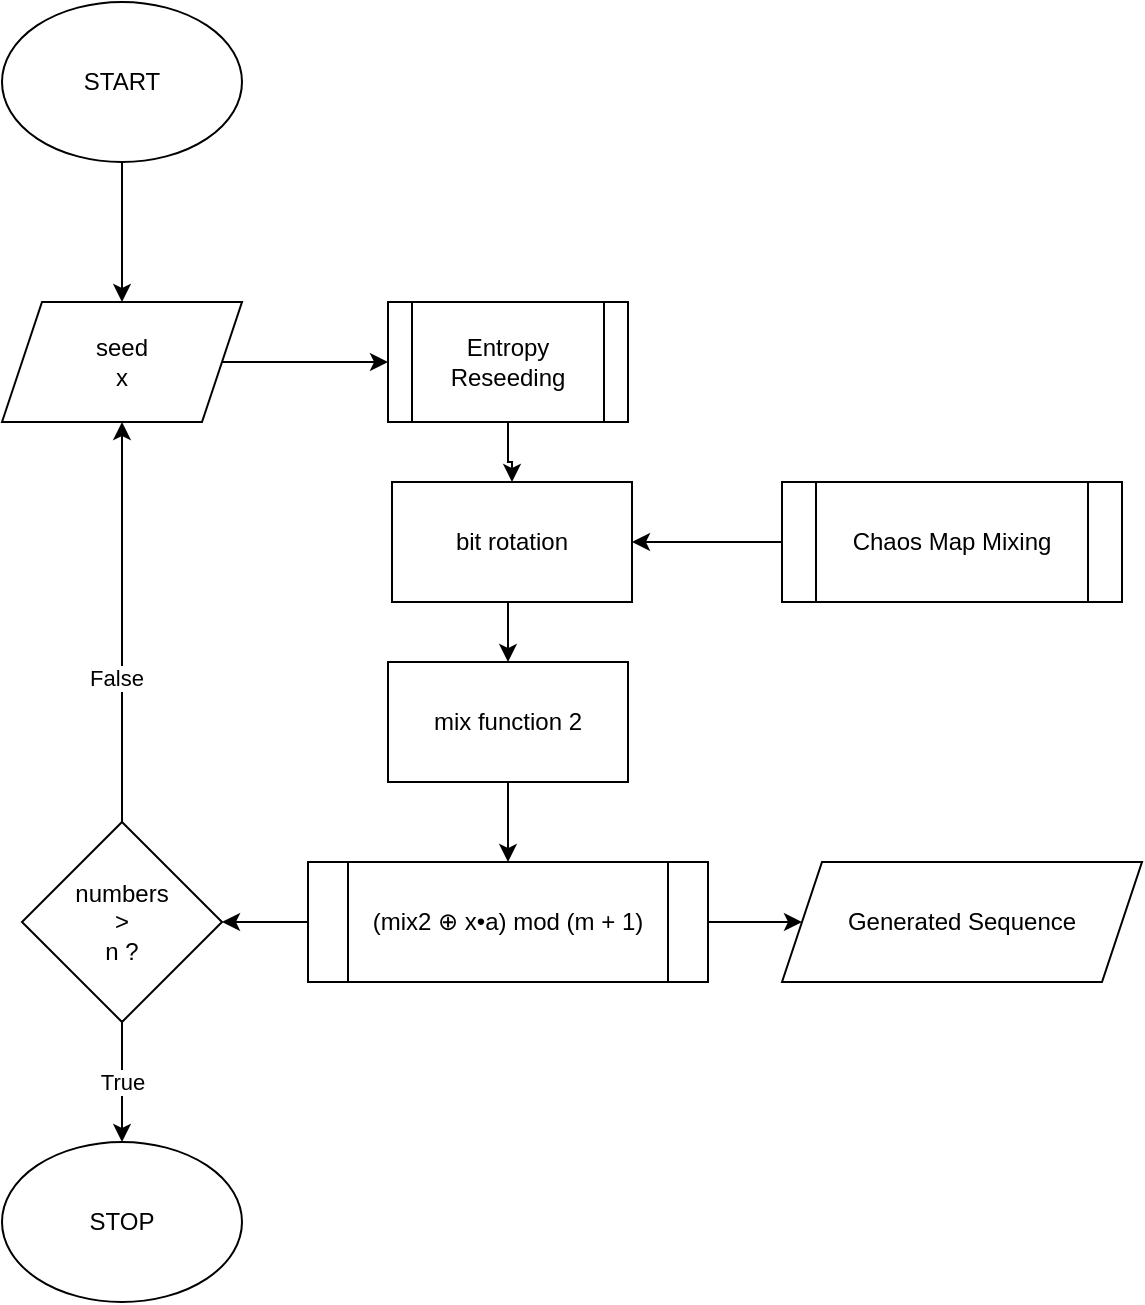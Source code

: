 <mxfile version="26.0.14">
  <diagram name="Page-1" id="PwKeCg2dg2BqS8mxweC-">
    <mxGraphModel dx="1500" dy="796" grid="1" gridSize="10" guides="1" tooltips="1" connect="1" arrows="1" fold="1" page="1" pageScale="1" pageWidth="850" pageHeight="1100" math="0" shadow="0">
      <root>
        <mxCell id="0" />
        <mxCell id="1" parent="0" />
        <mxCell id="2IIyxGK5jB-0DUj0H7Wt-23" style="edgeStyle=orthogonalEdgeStyle;rounded=0;orthogonalLoop=1;jettySize=auto;html=1;" edge="1" parent="1" source="2IIyxGK5jB-0DUj0H7Wt-12" target="2IIyxGK5jB-0DUj0H7Wt-20">
          <mxGeometry relative="1" as="geometry" />
        </mxCell>
        <mxCell id="2IIyxGK5jB-0DUj0H7Wt-12" value="mix function 2" style="rounded=0;whiteSpace=wrap;html=1;" vertex="1" parent="1">
          <mxGeometry x="363" y="470" width="120" height="60" as="geometry" />
        </mxCell>
        <mxCell id="2IIyxGK5jB-0DUj0H7Wt-68" value="" style="edgeStyle=orthogonalEdgeStyle;rounded=0;orthogonalLoop=1;jettySize=auto;html=1;" edge="1" parent="1" source="2IIyxGK5jB-0DUj0H7Wt-17" target="2IIyxGK5jB-0DUj0H7Wt-67">
          <mxGeometry relative="1" as="geometry" />
        </mxCell>
        <mxCell id="2IIyxGK5jB-0DUj0H7Wt-17" value="seed&lt;div&gt;x&lt;/div&gt;" style="shape=parallelogram;perimeter=parallelogramPerimeter;whiteSpace=wrap;html=1;fixedSize=1;" vertex="1" parent="1">
          <mxGeometry x="170" y="290" width="120" height="60" as="geometry" />
        </mxCell>
        <mxCell id="2IIyxGK5jB-0DUj0H7Wt-49" value="" style="edgeStyle=orthogonalEdgeStyle;rounded=0;orthogonalLoop=1;jettySize=auto;html=1;" edge="1" parent="1" source="2IIyxGK5jB-0DUj0H7Wt-20" target="2IIyxGK5jB-0DUj0H7Wt-48">
          <mxGeometry relative="1" as="geometry" />
        </mxCell>
        <mxCell id="2IIyxGK5jB-0DUj0H7Wt-71" value="" style="edgeStyle=orthogonalEdgeStyle;rounded=0;orthogonalLoop=1;jettySize=auto;html=1;" edge="1" parent="1" source="2IIyxGK5jB-0DUj0H7Wt-20" target="2IIyxGK5jB-0DUj0H7Wt-70">
          <mxGeometry relative="1" as="geometry" />
        </mxCell>
        <mxCell id="2IIyxGK5jB-0DUj0H7Wt-20" value="(mix2&amp;nbsp;⊕ x•a) mod (m + 1)" style="shape=process;whiteSpace=wrap;html=1;backgroundOutline=1;" vertex="1" parent="1">
          <mxGeometry x="323" y="570" width="200" height="60" as="geometry" />
        </mxCell>
        <mxCell id="2IIyxGK5jB-0DUj0H7Wt-22" value="" style="edgeStyle=orthogonalEdgeStyle;rounded=0;orthogonalLoop=1;jettySize=auto;html=1;" edge="1" parent="1" source="2IIyxGK5jB-0DUj0H7Wt-21" target="2IIyxGK5jB-0DUj0H7Wt-17">
          <mxGeometry relative="1" as="geometry" />
        </mxCell>
        <mxCell id="2IIyxGK5jB-0DUj0H7Wt-21" value="START" style="ellipse;whiteSpace=wrap;html=1;" vertex="1" parent="1">
          <mxGeometry x="170" y="140" width="120" height="80" as="geometry" />
        </mxCell>
        <mxCell id="2IIyxGK5jB-0DUj0H7Wt-48" value="Generated Sequence" style="shape=parallelogram;perimeter=parallelogramPerimeter;whiteSpace=wrap;html=1;fixedSize=1;" vertex="1" parent="1">
          <mxGeometry x="560" y="570" width="180" height="60" as="geometry" />
        </mxCell>
        <mxCell id="2IIyxGK5jB-0DUj0H7Wt-64" style="edgeStyle=orthogonalEdgeStyle;rounded=0;orthogonalLoop=1;jettySize=auto;html=1;entryX=0.5;entryY=0;entryDx=0;entryDy=0;" edge="1" parent="1" source="2IIyxGK5jB-0DUj0H7Wt-60" target="2IIyxGK5jB-0DUj0H7Wt-12">
          <mxGeometry relative="1" as="geometry">
            <Array as="points">
              <mxPoint x="423" y="410" />
            </Array>
          </mxGeometry>
        </mxCell>
        <mxCell id="2IIyxGK5jB-0DUj0H7Wt-60" value="bit rotation" style="rounded=0;whiteSpace=wrap;html=1;" vertex="1" parent="1">
          <mxGeometry x="365" y="380" width="120" height="60" as="geometry" />
        </mxCell>
        <mxCell id="2IIyxGK5jB-0DUj0H7Wt-66" value="" style="edgeStyle=orthogonalEdgeStyle;rounded=0;orthogonalLoop=1;jettySize=auto;html=1;" edge="1" parent="1" source="2IIyxGK5jB-0DUj0H7Wt-65" target="2IIyxGK5jB-0DUj0H7Wt-60">
          <mxGeometry relative="1" as="geometry" />
        </mxCell>
        <mxCell id="2IIyxGK5jB-0DUj0H7Wt-65" value="Chaos Map Mixing" style="shape=process;whiteSpace=wrap;html=1;backgroundOutline=1;" vertex="1" parent="1">
          <mxGeometry x="560" y="380" width="170" height="60" as="geometry" />
        </mxCell>
        <mxCell id="2IIyxGK5jB-0DUj0H7Wt-69" value="" style="edgeStyle=orthogonalEdgeStyle;rounded=0;orthogonalLoop=1;jettySize=auto;html=1;" edge="1" parent="1" source="2IIyxGK5jB-0DUj0H7Wt-67" target="2IIyxGK5jB-0DUj0H7Wt-60">
          <mxGeometry relative="1" as="geometry" />
        </mxCell>
        <mxCell id="2IIyxGK5jB-0DUj0H7Wt-67" value="Entropy Reseeding" style="shape=process;whiteSpace=wrap;html=1;backgroundOutline=1;" vertex="1" parent="1">
          <mxGeometry x="363" y="290" width="120" height="60" as="geometry" />
        </mxCell>
        <mxCell id="2IIyxGK5jB-0DUj0H7Wt-72" style="edgeStyle=orthogonalEdgeStyle;rounded=0;orthogonalLoop=1;jettySize=auto;html=1;entryX=0.5;entryY=1;entryDx=0;entryDy=0;" edge="1" parent="1" source="2IIyxGK5jB-0DUj0H7Wt-70" target="2IIyxGK5jB-0DUj0H7Wt-17">
          <mxGeometry relative="1" as="geometry" />
        </mxCell>
        <mxCell id="2IIyxGK5jB-0DUj0H7Wt-73" value="False" style="edgeLabel;html=1;align=center;verticalAlign=middle;resizable=0;points=[];" vertex="1" connectable="0" parent="2IIyxGK5jB-0DUj0H7Wt-72">
          <mxGeometry x="-0.282" y="3" relative="1" as="geometry">
            <mxPoint as="offset" />
          </mxGeometry>
        </mxCell>
        <mxCell id="2IIyxGK5jB-0DUj0H7Wt-75" value="" style="edgeStyle=orthogonalEdgeStyle;rounded=0;orthogonalLoop=1;jettySize=auto;html=1;" edge="1" parent="1" source="2IIyxGK5jB-0DUj0H7Wt-70" target="2IIyxGK5jB-0DUj0H7Wt-74">
          <mxGeometry relative="1" as="geometry" />
        </mxCell>
        <mxCell id="2IIyxGK5jB-0DUj0H7Wt-76" value="True" style="edgeLabel;html=1;align=center;verticalAlign=middle;resizable=0;points=[];" vertex="1" connectable="0" parent="2IIyxGK5jB-0DUj0H7Wt-75">
          <mxGeometry x="-0.022" relative="1" as="geometry">
            <mxPoint as="offset" />
          </mxGeometry>
        </mxCell>
        <mxCell id="2IIyxGK5jB-0DUj0H7Wt-70" value="numbers&lt;div&gt;&amp;gt;&lt;/div&gt;&lt;div&gt;n ?&lt;/div&gt;" style="rhombus;whiteSpace=wrap;html=1;" vertex="1" parent="1">
          <mxGeometry x="180" y="550" width="100" height="100" as="geometry" />
        </mxCell>
        <mxCell id="2IIyxGK5jB-0DUj0H7Wt-74" value="STOP" style="ellipse;whiteSpace=wrap;html=1;" vertex="1" parent="1">
          <mxGeometry x="170" y="710" width="120" height="80" as="geometry" />
        </mxCell>
      </root>
    </mxGraphModel>
  </diagram>
</mxfile>
